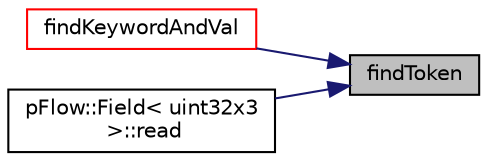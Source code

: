 digraph "findToken"
{
 // LATEX_PDF_SIZE
  edge [fontname="Helvetica",fontsize="10",labelfontname="Helvetica",labelfontsize="10"];
  node [fontname="Helvetica",fontsize="10",shape=record];
  rankdir="RL";
  Node1 [label="findToken",height=0.2,width=0.4,color="black", fillcolor="grey75", style="filled", fontcolor="black",tooltip="search for all tokesn and find the first word token tbat matchs w"];
  Node1 -> Node2 [dir="back",color="midnightblue",fontsize="10",style="solid",fontname="Helvetica"];
  Node2 [label="findKeywordAndVal",height=0.2,width=0.4,color="red", fillcolor="white", style="filled",URL="$classpFlow_1_1iIstream.html#afb1243cec5833e96e8446abed4e3656c",tooltip="find a pair of keyword and data terminated by ; keyword data; return false if keyword does not exist ..."];
  Node1 -> Node7 [dir="back",color="midnightblue",fontsize="10",style="solid",fontname="Helvetica"];
  Node7 [label="pFlow::Field\< uint32x3\l \>::read",height=0.2,width=0.4,color="black", fillcolor="white", style="filled",URL="$classpFlow_1_1Field.html#aff8e92ab47032ae811d1271161cb9b22",tooltip=" "];
}
